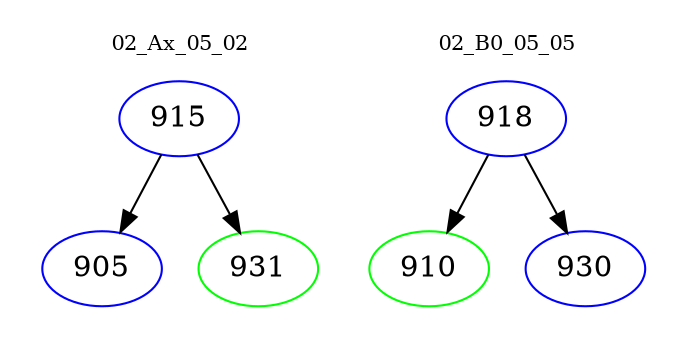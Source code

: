 digraph{
subgraph cluster_0 {
color = white
label = "02_Ax_05_02";
fontsize=10;
T0_915 [label="915", color="blue"]
T0_915 -> T0_905 [color="black"]
T0_905 [label="905", color="blue"]
T0_915 -> T0_931 [color="black"]
T0_931 [label="931", color="green"]
}
subgraph cluster_1 {
color = white
label = "02_B0_05_05";
fontsize=10;
T1_918 [label="918", color="blue"]
T1_918 -> T1_910 [color="black"]
T1_910 [label="910", color="green"]
T1_918 -> T1_930 [color="black"]
T1_930 [label="930", color="blue"]
}
}
